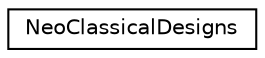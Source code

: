 digraph "Graphical Class Hierarchy"
{
 // LATEX_PDF_SIZE
  edge [fontname="Helvetica",fontsize="10",labelfontname="Helvetica",labelfontsize="10"];
  node [fontname="Helvetica",fontsize="10",shape=record];
  rankdir="LR";
  Node0 [label="NeoClassicalDesigns",height=0.2,width=0.4,color="black", fillcolor="white", style="filled",URL="$structNeoClassicalDesigns.html",tooltip=" "];
}
